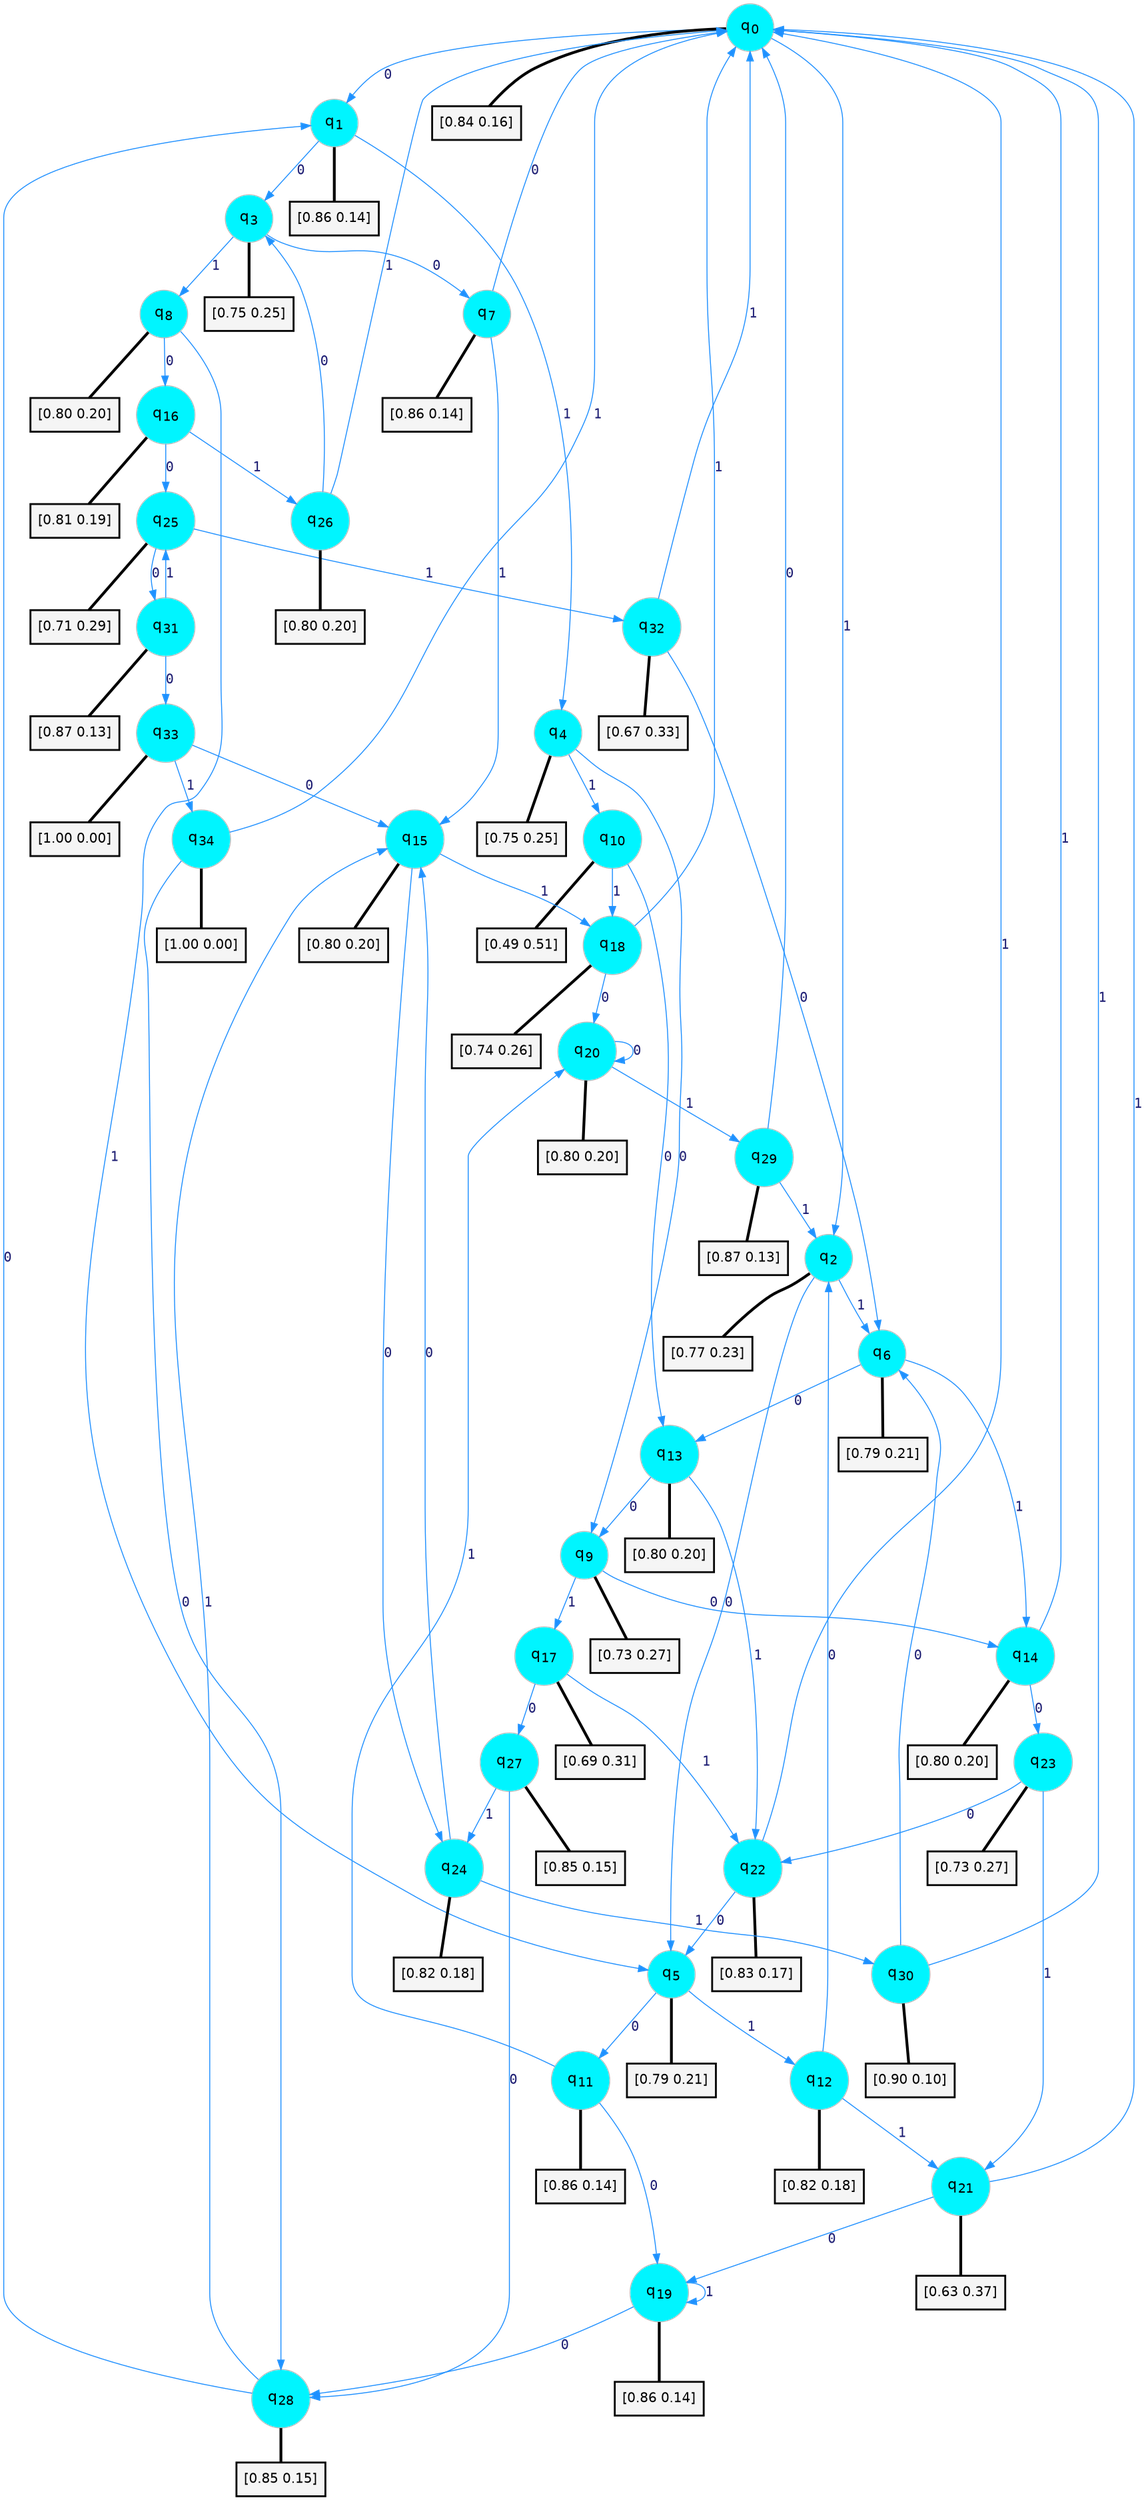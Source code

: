 digraph G {
graph [
bgcolor=transparent, dpi=300, rankdir=TD, size="40,25"];
node [
color=gray, fillcolor=turquoise1, fontcolor=black, fontname=Helvetica, fontsize=16, fontweight=bold, shape=circle, style=filled];
edge [
arrowsize=1, color=dodgerblue1, fontcolor=midnightblue, fontname=courier, fontweight=bold, penwidth=1, style=solid, weight=20];
0[label=<q<SUB>0</SUB>>];
1[label=<q<SUB>1</SUB>>];
2[label=<q<SUB>2</SUB>>];
3[label=<q<SUB>3</SUB>>];
4[label=<q<SUB>4</SUB>>];
5[label=<q<SUB>5</SUB>>];
6[label=<q<SUB>6</SUB>>];
7[label=<q<SUB>7</SUB>>];
8[label=<q<SUB>8</SUB>>];
9[label=<q<SUB>9</SUB>>];
10[label=<q<SUB>10</SUB>>];
11[label=<q<SUB>11</SUB>>];
12[label=<q<SUB>12</SUB>>];
13[label=<q<SUB>13</SUB>>];
14[label=<q<SUB>14</SUB>>];
15[label=<q<SUB>15</SUB>>];
16[label=<q<SUB>16</SUB>>];
17[label=<q<SUB>17</SUB>>];
18[label=<q<SUB>18</SUB>>];
19[label=<q<SUB>19</SUB>>];
20[label=<q<SUB>20</SUB>>];
21[label=<q<SUB>21</SUB>>];
22[label=<q<SUB>22</SUB>>];
23[label=<q<SUB>23</SUB>>];
24[label=<q<SUB>24</SUB>>];
25[label=<q<SUB>25</SUB>>];
26[label=<q<SUB>26</SUB>>];
27[label=<q<SUB>27</SUB>>];
28[label=<q<SUB>28</SUB>>];
29[label=<q<SUB>29</SUB>>];
30[label=<q<SUB>30</SUB>>];
31[label=<q<SUB>31</SUB>>];
32[label=<q<SUB>32</SUB>>];
33[label=<q<SUB>33</SUB>>];
34[label=<q<SUB>34</SUB>>];
35[label="[0.84 0.16]", shape=box,fontcolor=black, fontname=Helvetica, fontsize=14, penwidth=2, fillcolor=whitesmoke,color=black];
36[label="[0.86 0.14]", shape=box,fontcolor=black, fontname=Helvetica, fontsize=14, penwidth=2, fillcolor=whitesmoke,color=black];
37[label="[0.77 0.23]", shape=box,fontcolor=black, fontname=Helvetica, fontsize=14, penwidth=2, fillcolor=whitesmoke,color=black];
38[label="[0.75 0.25]", shape=box,fontcolor=black, fontname=Helvetica, fontsize=14, penwidth=2, fillcolor=whitesmoke,color=black];
39[label="[0.75 0.25]", shape=box,fontcolor=black, fontname=Helvetica, fontsize=14, penwidth=2, fillcolor=whitesmoke,color=black];
40[label="[0.79 0.21]", shape=box,fontcolor=black, fontname=Helvetica, fontsize=14, penwidth=2, fillcolor=whitesmoke,color=black];
41[label="[0.79 0.21]", shape=box,fontcolor=black, fontname=Helvetica, fontsize=14, penwidth=2, fillcolor=whitesmoke,color=black];
42[label="[0.86 0.14]", shape=box,fontcolor=black, fontname=Helvetica, fontsize=14, penwidth=2, fillcolor=whitesmoke,color=black];
43[label="[0.80 0.20]", shape=box,fontcolor=black, fontname=Helvetica, fontsize=14, penwidth=2, fillcolor=whitesmoke,color=black];
44[label="[0.73 0.27]", shape=box,fontcolor=black, fontname=Helvetica, fontsize=14, penwidth=2, fillcolor=whitesmoke,color=black];
45[label="[0.49 0.51]", shape=box,fontcolor=black, fontname=Helvetica, fontsize=14, penwidth=2, fillcolor=whitesmoke,color=black];
46[label="[0.86 0.14]", shape=box,fontcolor=black, fontname=Helvetica, fontsize=14, penwidth=2, fillcolor=whitesmoke,color=black];
47[label="[0.82 0.18]", shape=box,fontcolor=black, fontname=Helvetica, fontsize=14, penwidth=2, fillcolor=whitesmoke,color=black];
48[label="[0.80 0.20]", shape=box,fontcolor=black, fontname=Helvetica, fontsize=14, penwidth=2, fillcolor=whitesmoke,color=black];
49[label="[0.80 0.20]", shape=box,fontcolor=black, fontname=Helvetica, fontsize=14, penwidth=2, fillcolor=whitesmoke,color=black];
50[label="[0.80 0.20]", shape=box,fontcolor=black, fontname=Helvetica, fontsize=14, penwidth=2, fillcolor=whitesmoke,color=black];
51[label="[0.81 0.19]", shape=box,fontcolor=black, fontname=Helvetica, fontsize=14, penwidth=2, fillcolor=whitesmoke,color=black];
52[label="[0.69 0.31]", shape=box,fontcolor=black, fontname=Helvetica, fontsize=14, penwidth=2, fillcolor=whitesmoke,color=black];
53[label="[0.74 0.26]", shape=box,fontcolor=black, fontname=Helvetica, fontsize=14, penwidth=2, fillcolor=whitesmoke,color=black];
54[label="[0.86 0.14]", shape=box,fontcolor=black, fontname=Helvetica, fontsize=14, penwidth=2, fillcolor=whitesmoke,color=black];
55[label="[0.80 0.20]", shape=box,fontcolor=black, fontname=Helvetica, fontsize=14, penwidth=2, fillcolor=whitesmoke,color=black];
56[label="[0.63 0.37]", shape=box,fontcolor=black, fontname=Helvetica, fontsize=14, penwidth=2, fillcolor=whitesmoke,color=black];
57[label="[0.83 0.17]", shape=box,fontcolor=black, fontname=Helvetica, fontsize=14, penwidth=2, fillcolor=whitesmoke,color=black];
58[label="[0.73 0.27]", shape=box,fontcolor=black, fontname=Helvetica, fontsize=14, penwidth=2, fillcolor=whitesmoke,color=black];
59[label="[0.82 0.18]", shape=box,fontcolor=black, fontname=Helvetica, fontsize=14, penwidth=2, fillcolor=whitesmoke,color=black];
60[label="[0.71 0.29]", shape=box,fontcolor=black, fontname=Helvetica, fontsize=14, penwidth=2, fillcolor=whitesmoke,color=black];
61[label="[0.80 0.20]", shape=box,fontcolor=black, fontname=Helvetica, fontsize=14, penwidth=2, fillcolor=whitesmoke,color=black];
62[label="[0.85 0.15]", shape=box,fontcolor=black, fontname=Helvetica, fontsize=14, penwidth=2, fillcolor=whitesmoke,color=black];
63[label="[0.85 0.15]", shape=box,fontcolor=black, fontname=Helvetica, fontsize=14, penwidth=2, fillcolor=whitesmoke,color=black];
64[label="[0.87 0.13]", shape=box,fontcolor=black, fontname=Helvetica, fontsize=14, penwidth=2, fillcolor=whitesmoke,color=black];
65[label="[0.90 0.10]", shape=box,fontcolor=black, fontname=Helvetica, fontsize=14, penwidth=2, fillcolor=whitesmoke,color=black];
66[label="[0.87 0.13]", shape=box,fontcolor=black, fontname=Helvetica, fontsize=14, penwidth=2, fillcolor=whitesmoke,color=black];
67[label="[0.67 0.33]", shape=box,fontcolor=black, fontname=Helvetica, fontsize=14, penwidth=2, fillcolor=whitesmoke,color=black];
68[label="[1.00 0.00]", shape=box,fontcolor=black, fontname=Helvetica, fontsize=14, penwidth=2, fillcolor=whitesmoke,color=black];
69[label="[1.00 0.00]", shape=box,fontcolor=black, fontname=Helvetica, fontsize=14, penwidth=2, fillcolor=whitesmoke,color=black];
0->1 [label=0];
0->2 [label=1];
0->35 [arrowhead=none, penwidth=3,color=black];
1->3 [label=0];
1->4 [label=1];
1->36 [arrowhead=none, penwidth=3,color=black];
2->5 [label=0];
2->6 [label=1];
2->37 [arrowhead=none, penwidth=3,color=black];
3->7 [label=0];
3->8 [label=1];
3->38 [arrowhead=none, penwidth=3,color=black];
4->9 [label=0];
4->10 [label=1];
4->39 [arrowhead=none, penwidth=3,color=black];
5->11 [label=0];
5->12 [label=1];
5->40 [arrowhead=none, penwidth=3,color=black];
6->13 [label=0];
6->14 [label=1];
6->41 [arrowhead=none, penwidth=3,color=black];
7->0 [label=0];
7->15 [label=1];
7->42 [arrowhead=none, penwidth=3,color=black];
8->16 [label=0];
8->5 [label=1];
8->43 [arrowhead=none, penwidth=3,color=black];
9->14 [label=0];
9->17 [label=1];
9->44 [arrowhead=none, penwidth=3,color=black];
10->13 [label=0];
10->18 [label=1];
10->45 [arrowhead=none, penwidth=3,color=black];
11->19 [label=0];
11->20 [label=1];
11->46 [arrowhead=none, penwidth=3,color=black];
12->2 [label=0];
12->21 [label=1];
12->47 [arrowhead=none, penwidth=3,color=black];
13->9 [label=0];
13->22 [label=1];
13->48 [arrowhead=none, penwidth=3,color=black];
14->23 [label=0];
14->0 [label=1];
14->49 [arrowhead=none, penwidth=3,color=black];
15->24 [label=0];
15->18 [label=1];
15->50 [arrowhead=none, penwidth=3,color=black];
16->25 [label=0];
16->26 [label=1];
16->51 [arrowhead=none, penwidth=3,color=black];
17->27 [label=0];
17->22 [label=1];
17->52 [arrowhead=none, penwidth=3,color=black];
18->20 [label=0];
18->0 [label=1];
18->53 [arrowhead=none, penwidth=3,color=black];
19->28 [label=0];
19->19 [label=1];
19->54 [arrowhead=none, penwidth=3,color=black];
20->20 [label=0];
20->29 [label=1];
20->55 [arrowhead=none, penwidth=3,color=black];
21->19 [label=0];
21->0 [label=1];
21->56 [arrowhead=none, penwidth=3,color=black];
22->5 [label=0];
22->0 [label=1];
22->57 [arrowhead=none, penwidth=3,color=black];
23->22 [label=0];
23->21 [label=1];
23->58 [arrowhead=none, penwidth=3,color=black];
24->15 [label=0];
24->30 [label=1];
24->59 [arrowhead=none, penwidth=3,color=black];
25->31 [label=0];
25->32 [label=1];
25->60 [arrowhead=none, penwidth=3,color=black];
26->3 [label=0];
26->0 [label=1];
26->61 [arrowhead=none, penwidth=3,color=black];
27->28 [label=0];
27->24 [label=1];
27->62 [arrowhead=none, penwidth=3,color=black];
28->1 [label=0];
28->15 [label=1];
28->63 [arrowhead=none, penwidth=3,color=black];
29->0 [label=0];
29->2 [label=1];
29->64 [arrowhead=none, penwidth=3,color=black];
30->6 [label=0];
30->0 [label=1];
30->65 [arrowhead=none, penwidth=3,color=black];
31->33 [label=0];
31->25 [label=1];
31->66 [arrowhead=none, penwidth=3,color=black];
32->6 [label=0];
32->0 [label=1];
32->67 [arrowhead=none, penwidth=3,color=black];
33->15 [label=0];
33->34 [label=1];
33->68 [arrowhead=none, penwidth=3,color=black];
34->28 [label=0];
34->0 [label=1];
34->69 [arrowhead=none, penwidth=3,color=black];
}
